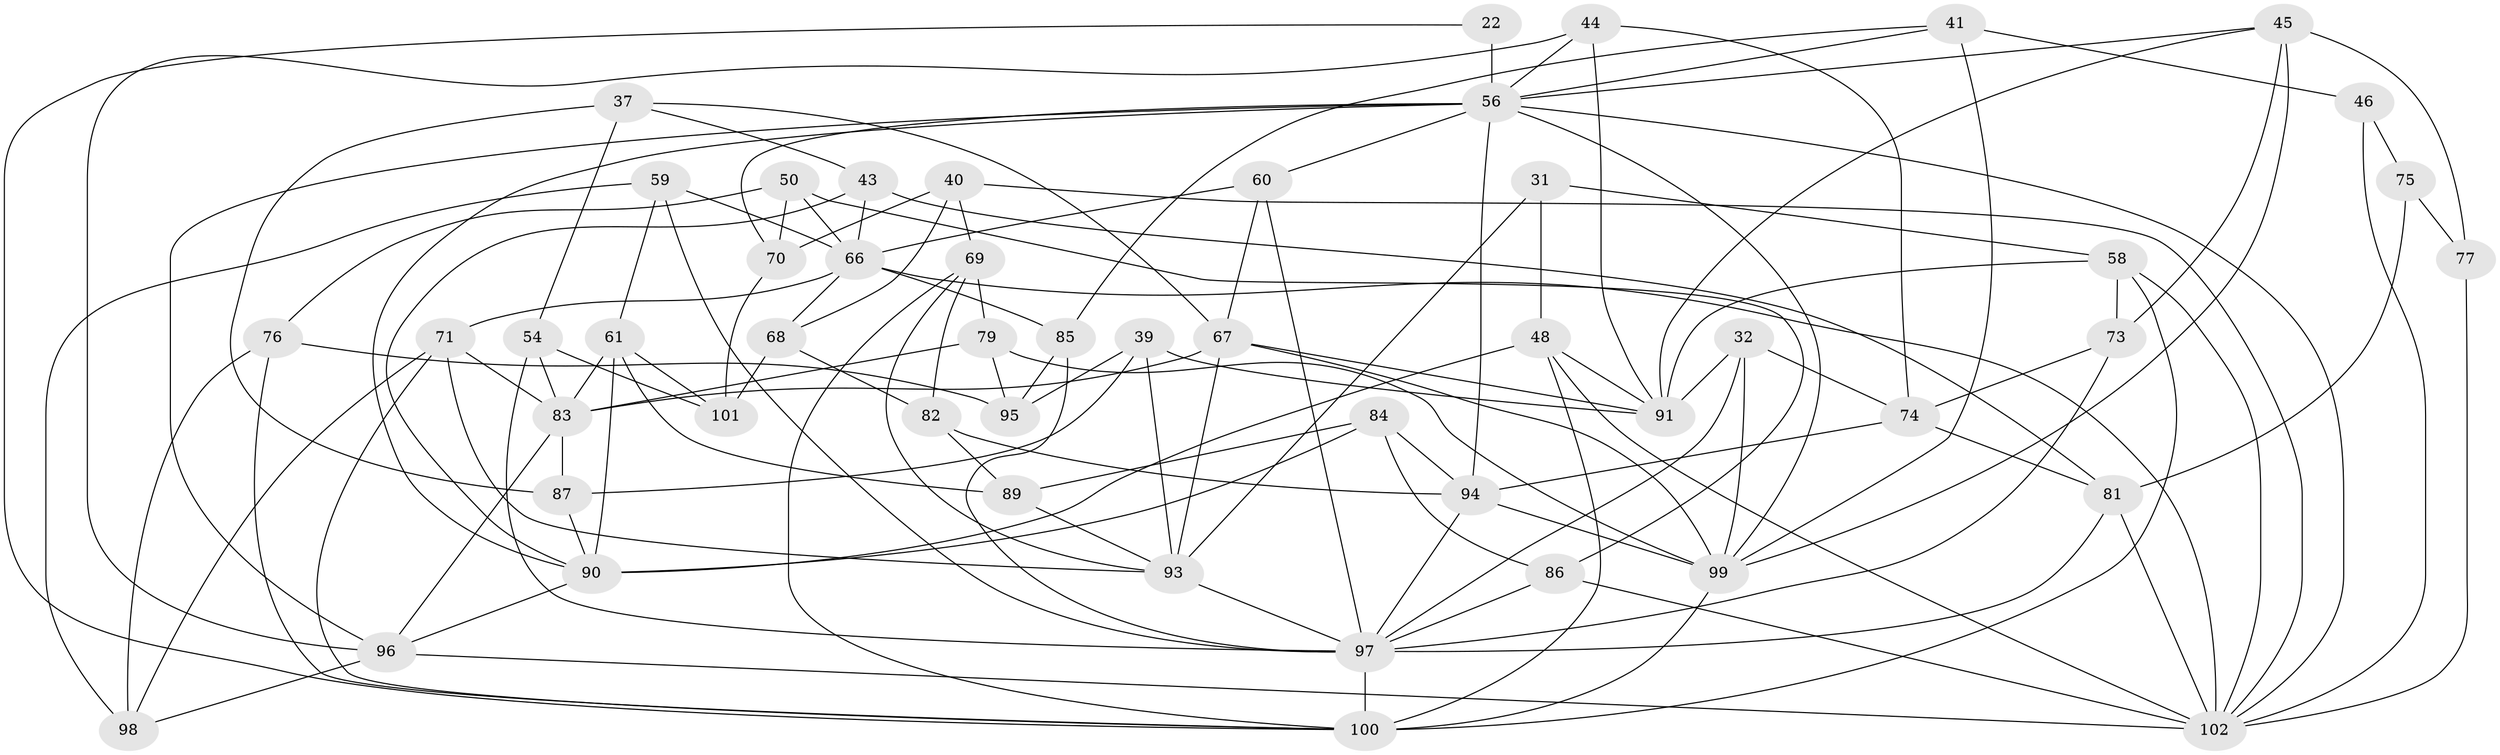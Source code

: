 // original degree distribution, {4: 1.0}
// Generated by graph-tools (version 1.1) at 2025/57/03/09/25 04:57:24]
// undirected, 51 vertices, 128 edges
graph export_dot {
graph [start="1"]
  node [color=gray90,style=filled];
  22;
  31;
  32;
  37;
  39;
  40;
  41 [super="+17"];
  43;
  44;
  45 [super="+20"];
  46;
  48 [super="+23"];
  50;
  54;
  56 [super="+38"];
  58 [super="+55"];
  59;
  60;
  61 [super="+29"];
  66 [super="+18+63"];
  67 [super="+34+62"];
  68;
  69 [super="+51"];
  70;
  71 [super="+47"];
  73;
  74 [super="+72"];
  75;
  76;
  77;
  79;
  81 [super="+30"];
  82;
  83 [super="+49"];
  84;
  85 [super="+52"];
  86 [super="+25"];
  87;
  89;
  90 [super="+1+42"];
  91 [super="+4+12"];
  93 [super="+10+65+92"];
  94 [super="+13+14"];
  95;
  96 [super="+24"];
  97 [super="+78+88"];
  98;
  99 [super="+7+9+64"];
  100 [super="+19+80"];
  101;
  102 [super="+26+57"];
  22 -- 56 [weight=3];
  22 -- 100;
  31 -- 48 [weight=2];
  31 -- 58;
  31 -- 93;
  32 -- 74;
  32 -- 91;
  32 -- 97;
  32 -- 99;
  37 -- 43;
  37 -- 54;
  37 -- 87;
  37 -- 67;
  39 -- 93;
  39 -- 95;
  39 -- 87;
  39 -- 91;
  40 -- 69;
  40 -- 68;
  40 -- 70;
  40 -- 102;
  41 -- 85 [weight=2];
  41 -- 46 [weight=2];
  41 -- 99;
  41 -- 56;
  43 -- 81;
  43 -- 90;
  43 -- 66;
  44 -- 74;
  44 -- 91;
  44 -- 96;
  44 -- 56;
  45 -- 77 [weight=2];
  45 -- 91;
  45 -- 73;
  45 -- 99;
  45 -- 56;
  46 -- 75;
  46 -- 102;
  48 -- 91;
  48 -- 90;
  48 -- 102;
  48 -- 100;
  50 -- 70;
  50 -- 86;
  50 -- 76;
  50 -- 66;
  54 -- 83;
  54 -- 101;
  54 -- 97;
  56 -- 96;
  56 -- 99;
  56 -- 102 [weight=2];
  56 -- 70;
  56 -- 90;
  56 -- 60;
  56 -- 94;
  58 -- 73;
  58 -- 91;
  58 -- 102;
  58 -- 100 [weight=2];
  59 -- 98;
  59 -- 97;
  59 -- 61;
  59 -- 66;
  60 -- 66;
  60 -- 67;
  60 -- 97;
  61 -- 89;
  61 -- 101;
  61 -- 90 [weight=2];
  61 -- 83;
  66 -- 85 [weight=2];
  66 -- 68;
  66 -- 102 [weight=2];
  66 -- 71;
  67 -- 99 [weight=2];
  67 -- 91 [weight=2];
  67 -- 83 [weight=2];
  67 -- 93 [weight=2];
  68 -- 82;
  68 -- 101;
  69 -- 93 [weight=2];
  69 -- 82;
  69 -- 79;
  69 -- 100;
  70 -- 101;
  71 -- 98;
  71 -- 83;
  71 -- 100 [weight=2];
  71 -- 93;
  73 -- 74;
  73 -- 97;
  74 -- 94 [weight=2];
  74 -- 81;
  75 -- 77;
  75 -- 81 [weight=2];
  76 -- 98;
  76 -- 95;
  76 -- 100;
  77 -- 102;
  79 -- 95;
  79 -- 83;
  79 -- 99;
  81 -- 102;
  81 -- 97;
  82 -- 89;
  82 -- 94;
  83 -- 87;
  83 -- 96;
  84 -- 89;
  84 -- 90;
  84 -- 86;
  84 -- 94;
  85 -- 95;
  85 -- 97;
  86 -- 102 [weight=3];
  86 -- 97;
  87 -- 90;
  89 -- 93;
  90 -- 96;
  93 -- 97 [weight=2];
  94 -- 99;
  94 -- 97 [weight=2];
  96 -- 102;
  96 -- 98;
  97 -- 100 [weight=2];
  99 -- 100 [weight=2];
}
